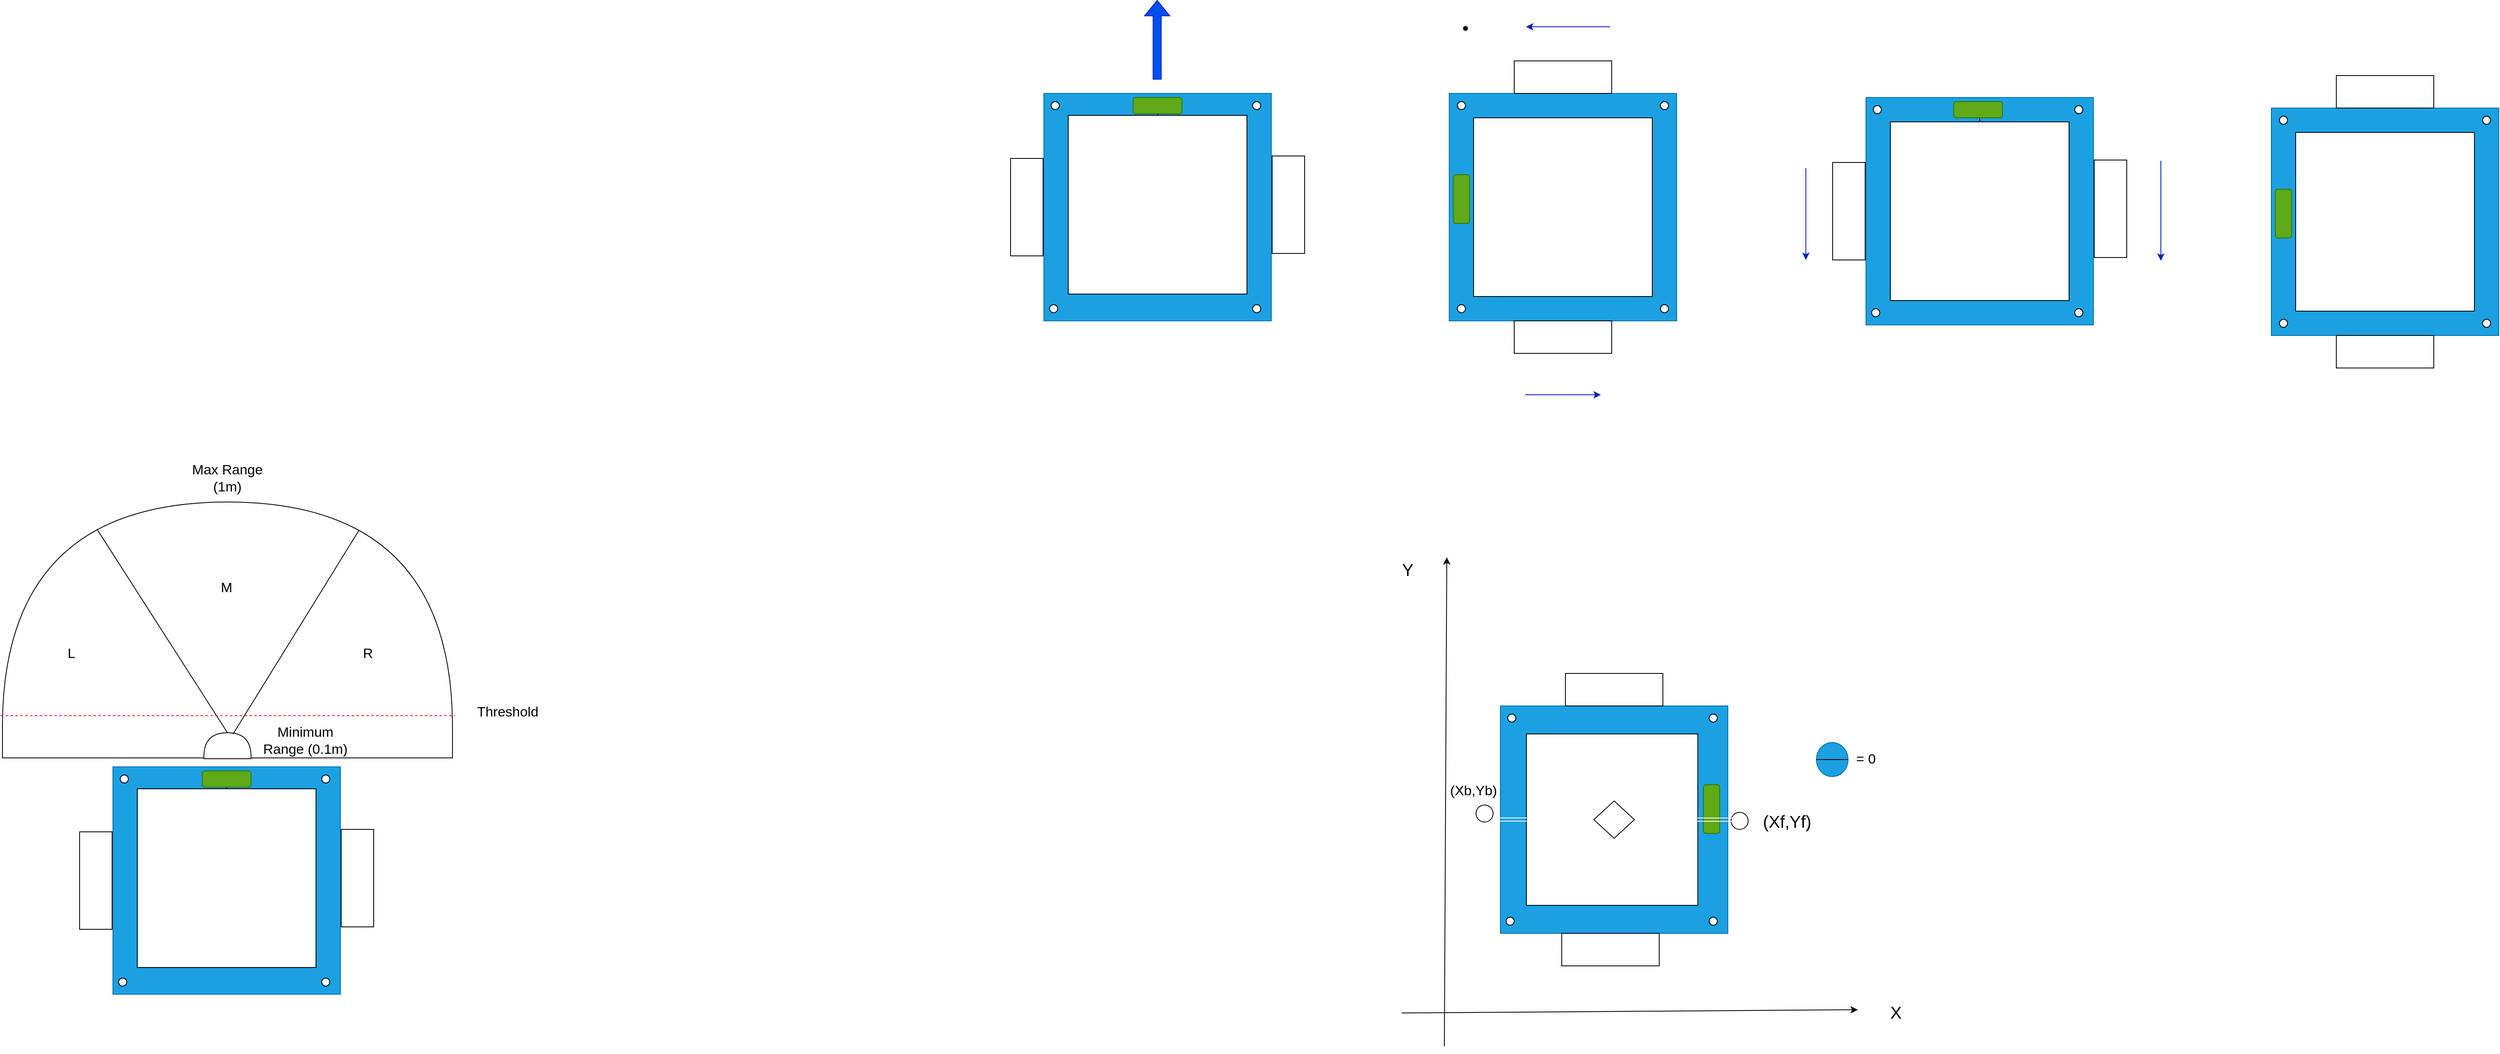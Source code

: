 <mxfile version="20.8.16" type="device"><diagram name="Page-1" id="aoXaeTnZhkitYnSJ21yo"><mxGraphModel dx="3120" dy="932" grid="0" gridSize="10" guides="1" tooltips="1" connect="1" arrows="1" fold="1" page="0" pageScale="1" pageWidth="2500" pageHeight="2000" background="#ffffff" math="0" shadow="0"><root><mxCell id="0"/><mxCell id="1" parent="0"/><mxCell id="2kJQmzUH7GZfCWFQ-1aE-1" value="" style="whiteSpace=wrap;html=1;aspect=fixed;fillColor=#1ba1e2;fontColor=#ffffff;strokeColor=#006EAF;" parent="1" vertex="1"><mxGeometry x="410" y="270" width="280" height="280" as="geometry"/></mxCell><mxCell id="2kJQmzUH7GZfCWFQ-1aE-3" value="" style="rounded=0;whiteSpace=wrap;html=1;" parent="1" vertex="1"><mxGeometry x="490" y="230" width="120" height="40" as="geometry"/></mxCell><mxCell id="2kJQmzUH7GZfCWFQ-1aE-4" value="" style="rounded=0;whiteSpace=wrap;html=1;" parent="1" vertex="1"><mxGeometry x="490" y="550" width="120" height="40" as="geometry"/></mxCell><mxCell id="2kJQmzUH7GZfCWFQ-1aE-5" value="" style="whiteSpace=wrap;html=1;aspect=fixed;" parent="1" vertex="1"><mxGeometry x="440" y="300" width="220" height="220" as="geometry"/></mxCell><mxCell id="2kJQmzUH7GZfCWFQ-1aE-7" value="" style="shape=waypoint;sketch=0;size=6;pointerEvents=1;points=[];fillColor=default;resizable=0;rotatable=0;perimeter=centerPerimeter;snapToPoint=1;" parent="1" vertex="1"><mxGeometry x="420" y="180" width="20" height="20" as="geometry"/></mxCell><mxCell id="2kJQmzUH7GZfCWFQ-1aE-9" value="" style="ellipse;whiteSpace=wrap;html=1;aspect=fixed;" parent="1" vertex="1"><mxGeometry x="420" y="280" width="10" height="10" as="geometry"/></mxCell><mxCell id="2kJQmzUH7GZfCWFQ-1aE-10" value="" style="ellipse;whiteSpace=wrap;html=1;aspect=fixed;" parent="1" vertex="1"><mxGeometry x="420" y="530" width="10" height="10" as="geometry"/></mxCell><mxCell id="2kJQmzUH7GZfCWFQ-1aE-11" value="" style="ellipse;whiteSpace=wrap;html=1;aspect=fixed;" parent="1" vertex="1"><mxGeometry x="670" y="530" width="10" height="10" as="geometry"/></mxCell><mxCell id="2kJQmzUH7GZfCWFQ-1aE-12" value="" style="ellipse;whiteSpace=wrap;html=1;aspect=fixed;" parent="1" vertex="1"><mxGeometry x="670" y="280" width="10" height="10" as="geometry"/></mxCell><mxCell id="2kJQmzUH7GZfCWFQ-1aE-13" value="" style="rounded=1;whiteSpace=wrap;html=1;rotation=90;fillColor=#60a917;fontColor=#ffffff;strokeColor=#2D7600;" parent="1" vertex="1"><mxGeometry x="395" y="390" width="60" height="20" as="geometry"/></mxCell><mxCell id="2kJQmzUH7GZfCWFQ-1aE-14" value="" style="whiteSpace=wrap;html=1;aspect=fixed;fillColor=#1ba1e2;fontColor=#ffffff;strokeColor=#006EAF;" parent="1" vertex="1"><mxGeometry x="-89" y="270" width="280" height="280" as="geometry"/></mxCell><mxCell id="2kJQmzUH7GZfCWFQ-1aE-15" value="" style="rounded=0;whiteSpace=wrap;html=1;rotation=90;" parent="1" vertex="1"><mxGeometry x="-170" y="390" width="120" height="40" as="geometry"/></mxCell><mxCell id="2kJQmzUH7GZfCWFQ-1aE-16" value="" style="rounded=0;whiteSpace=wrap;html=1;rotation=90;" parent="1" vertex="1"><mxGeometry x="152" y="387" width="120" height="40" as="geometry"/></mxCell><mxCell id="2kJQmzUH7GZfCWFQ-1aE-23" style="edgeStyle=orthogonalEdgeStyle;rounded=0;orthogonalLoop=1;jettySize=auto;html=1;" parent="1" source="2kJQmzUH7GZfCWFQ-1aE-17" target="2kJQmzUH7GZfCWFQ-1aE-22" edge="1"><mxGeometry relative="1" as="geometry"/></mxCell><mxCell id="2kJQmzUH7GZfCWFQ-1aE-17" value="" style="whiteSpace=wrap;html=1;aspect=fixed;" parent="1" vertex="1"><mxGeometry x="-59" y="297" width="220" height="220" as="geometry"/></mxCell><mxCell id="2kJQmzUH7GZfCWFQ-1aE-18" value="" style="ellipse;whiteSpace=wrap;html=1;aspect=fixed;" parent="1" vertex="1"><mxGeometry x="168" y="280" width="10" height="10" as="geometry"/></mxCell><mxCell id="2kJQmzUH7GZfCWFQ-1aE-19" value="" style="ellipse;whiteSpace=wrap;html=1;aspect=fixed;" parent="1" vertex="1"><mxGeometry x="168" y="530" width="10" height="10" as="geometry"/></mxCell><mxCell id="2kJQmzUH7GZfCWFQ-1aE-20" value="" style="ellipse;whiteSpace=wrap;html=1;aspect=fixed;" parent="1" vertex="1"><mxGeometry x="-82" y="530" width="10" height="10" as="geometry"/></mxCell><mxCell id="2kJQmzUH7GZfCWFQ-1aE-21" value="" style="ellipse;whiteSpace=wrap;html=1;aspect=fixed;" parent="1" vertex="1"><mxGeometry x="-80" y="280" width="10" height="10" as="geometry"/></mxCell><mxCell id="2kJQmzUH7GZfCWFQ-1aE-22" value="" style="rounded=1;whiteSpace=wrap;html=1;rotation=-180;fillColor=#60a917;fontColor=#ffffff;strokeColor=#2D7600;" parent="1" vertex="1"><mxGeometry x="21" y="275" width="60" height="20" as="geometry"/></mxCell><mxCell id="2kJQmzUH7GZfCWFQ-1aE-24" value="" style="whiteSpace=wrap;html=1;aspect=fixed;fillColor=#1ba1e2;fontColor=#ffffff;strokeColor=#006EAF;" parent="1" vertex="1"><mxGeometry x="923" y="275" width="280" height="280" as="geometry"/></mxCell><mxCell id="2kJQmzUH7GZfCWFQ-1aE-25" value="" style="rounded=0;whiteSpace=wrap;html=1;rotation=90;" parent="1" vertex="1"><mxGeometry x="842" y="395" width="120" height="40" as="geometry"/></mxCell><mxCell id="2kJQmzUH7GZfCWFQ-1aE-26" value="" style="rounded=0;whiteSpace=wrap;html=1;rotation=90;" parent="1" vertex="1"><mxGeometry x="1164" y="392" width="120" height="40" as="geometry"/></mxCell><mxCell id="2kJQmzUH7GZfCWFQ-1aE-27" style="edgeStyle=orthogonalEdgeStyle;rounded=0;orthogonalLoop=1;jettySize=auto;html=1;" parent="1" source="2kJQmzUH7GZfCWFQ-1aE-28" target="2kJQmzUH7GZfCWFQ-1aE-33" edge="1"><mxGeometry relative="1" as="geometry"/></mxCell><mxCell id="2kJQmzUH7GZfCWFQ-1aE-28" value="" style="whiteSpace=wrap;html=1;aspect=fixed;" parent="1" vertex="1"><mxGeometry x="953" y="305" width="220" height="220" as="geometry"/></mxCell><mxCell id="2kJQmzUH7GZfCWFQ-1aE-29" value="" style="ellipse;whiteSpace=wrap;html=1;aspect=fixed;" parent="1" vertex="1"><mxGeometry x="1180" y="285" width="10" height="10" as="geometry"/></mxCell><mxCell id="2kJQmzUH7GZfCWFQ-1aE-30" value="" style="ellipse;whiteSpace=wrap;html=1;aspect=fixed;" parent="1" vertex="1"><mxGeometry x="1180" y="535" width="10" height="10" as="geometry"/></mxCell><mxCell id="2kJQmzUH7GZfCWFQ-1aE-31" value="" style="ellipse;whiteSpace=wrap;html=1;aspect=fixed;" parent="1" vertex="1"><mxGeometry x="930" y="535" width="10" height="10" as="geometry"/></mxCell><mxCell id="2kJQmzUH7GZfCWFQ-1aE-32" value="" style="ellipse;whiteSpace=wrap;html=1;aspect=fixed;" parent="1" vertex="1"><mxGeometry x="932" y="285" width="10" height="10" as="geometry"/></mxCell><mxCell id="2kJQmzUH7GZfCWFQ-1aE-33" value="" style="rounded=1;whiteSpace=wrap;html=1;rotation=-180;fillColor=#60a917;fontColor=#ffffff;strokeColor=#2D7600;" parent="1" vertex="1"><mxGeometry x="1031" y="280" width="60" height="20" as="geometry"/></mxCell><mxCell id="2kJQmzUH7GZfCWFQ-1aE-34" value="" style="whiteSpace=wrap;html=1;aspect=fixed;fillColor=#1ba1e2;fontColor=#ffffff;strokeColor=#006EAF;" parent="1" vertex="1"><mxGeometry x="1422" y="288" width="280" height="280" as="geometry"/></mxCell><mxCell id="2kJQmzUH7GZfCWFQ-1aE-35" value="" style="rounded=0;whiteSpace=wrap;html=1;" parent="1" vertex="1"><mxGeometry x="1502" y="248" width="120" height="40" as="geometry"/></mxCell><mxCell id="2kJQmzUH7GZfCWFQ-1aE-36" value="" style="rounded=0;whiteSpace=wrap;html=1;" parent="1" vertex="1"><mxGeometry x="1502" y="568" width="120" height="40" as="geometry"/></mxCell><mxCell id="2kJQmzUH7GZfCWFQ-1aE-37" value="" style="whiteSpace=wrap;html=1;aspect=fixed;" parent="1" vertex="1"><mxGeometry x="1452" y="318" width="220" height="220" as="geometry"/></mxCell><mxCell id="2kJQmzUH7GZfCWFQ-1aE-38" value="" style="ellipse;whiteSpace=wrap;html=1;aspect=fixed;" parent="1" vertex="1"><mxGeometry x="1432" y="298" width="10" height="10" as="geometry"/></mxCell><mxCell id="2kJQmzUH7GZfCWFQ-1aE-39" value="" style="ellipse;whiteSpace=wrap;html=1;aspect=fixed;" parent="1" vertex="1"><mxGeometry x="1432" y="548" width="10" height="10" as="geometry"/></mxCell><mxCell id="2kJQmzUH7GZfCWFQ-1aE-40" value="" style="ellipse;whiteSpace=wrap;html=1;aspect=fixed;" parent="1" vertex="1"><mxGeometry x="1682" y="548" width="10" height="10" as="geometry"/></mxCell><mxCell id="2kJQmzUH7GZfCWFQ-1aE-41" value="" style="ellipse;whiteSpace=wrap;html=1;aspect=fixed;" parent="1" vertex="1"><mxGeometry x="1682" y="298" width="10" height="10" as="geometry"/></mxCell><mxCell id="2kJQmzUH7GZfCWFQ-1aE-42" value="" style="rounded=1;whiteSpace=wrap;html=1;rotation=90;fillColor=#60a917;fontColor=#ffffff;strokeColor=#2D7600;" parent="1" vertex="1"><mxGeometry x="1407" y="408" width="60" height="20" as="geometry"/></mxCell><mxCell id="2kJQmzUH7GZfCWFQ-1aE-43" value="" style="shape=flexArrow;endArrow=classic;html=1;rounded=0;fillColor=#0050ef;strokeColor=#001DBC;" parent="1" edge="1"><mxGeometry width="50" height="50" relative="1" as="geometry"><mxPoint x="50.47" y="253" as="sourcePoint"/><mxPoint x="50.47" y="155" as="targetPoint"/></mxGeometry></mxCell><mxCell id="2kJQmzUH7GZfCWFQ-1aE-46" value="" style="endArrow=classic;html=1;rounded=0;fillColor=#0050ef;strokeColor=#001DBC;" parent="1" edge="1"><mxGeometry width="50" height="50" relative="1" as="geometry"><mxPoint x="608" y="188" as="sourcePoint"/><mxPoint x="504.5" y="188" as="targetPoint"/></mxGeometry></mxCell><mxCell id="2kJQmzUH7GZfCWFQ-1aE-47" value="" style="endArrow=classic;html=1;rounded=0;fillColor=#0050ef;strokeColor=#001DBC;" parent="1" edge="1"><mxGeometry width="50" height="50" relative="1" as="geometry"><mxPoint x="503.37" y="641" as="sourcePoint"/><mxPoint x="596.62" y="641" as="targetPoint"/></mxGeometry></mxCell><mxCell id="2kJQmzUH7GZfCWFQ-1aE-48" value="" style="endArrow=classic;html=1;rounded=0;fillColor=#0050ef;strokeColor=#001DBC;" parent="1" edge="1"><mxGeometry width="50" height="50" relative="1" as="geometry"><mxPoint x="849" y="362" as="sourcePoint"/><mxPoint x="849" y="475" as="targetPoint"/></mxGeometry></mxCell><mxCell id="2kJQmzUH7GZfCWFQ-1aE-49" value="" style="endArrow=classic;html=1;rounded=0;fillColor=#0050ef;strokeColor=#001DBC;" parent="1" edge="1"><mxGeometry width="50" height="50" relative="1" as="geometry"><mxPoint x="1286" y="353" as="sourcePoint"/><mxPoint x="1286" y="476" as="targetPoint"/></mxGeometry></mxCell><mxCell id="ir6ii4BoHX41ZEZoA_9n-1" value="" style="whiteSpace=wrap;html=1;aspect=fixed;fillColor=#1ba1e2;fontColor=#ffffff;strokeColor=#006EAF;direction=south;rotation=90;" vertex="1" parent="1"><mxGeometry x="473" y="1024" width="280" height="280" as="geometry"/></mxCell><mxCell id="ir6ii4BoHX41ZEZoA_9n-2" value="" style="rounded=0;whiteSpace=wrap;html=1;rotation=-180;" vertex="1" parent="1"><mxGeometry x="548.5" y="1304" width="120" height="40" as="geometry"/></mxCell><mxCell id="ir6ii4BoHX41ZEZoA_9n-3" value="" style="rounded=0;whiteSpace=wrap;html=1;rotation=-180;" vertex="1" parent="1"><mxGeometry x="553" y="984" width="120" height="40" as="geometry"/></mxCell><mxCell id="ir6ii4BoHX41ZEZoA_9n-5" value="" style="whiteSpace=wrap;html=1;aspect=fixed;" vertex="1" parent="1"><mxGeometry x="505" y="1058.5" width="211" height="211" as="geometry"/></mxCell><mxCell id="ir6ii4BoHX41ZEZoA_9n-6" value="" style="ellipse;whiteSpace=wrap;html=1;aspect=fixed;" vertex="1" parent="1"><mxGeometry x="730" y="1034" width="10" height="10" as="geometry"/></mxCell><mxCell id="ir6ii4BoHX41ZEZoA_9n-7" value="" style="ellipse;whiteSpace=wrap;html=1;aspect=fixed;" vertex="1" parent="1"><mxGeometry x="730" y="1284" width="10" height="10" as="geometry"/></mxCell><mxCell id="ir6ii4BoHX41ZEZoA_9n-8" value="" style="ellipse;whiteSpace=wrap;html=1;aspect=fixed;" vertex="1" parent="1"><mxGeometry x="480" y="1284" width="10" height="10" as="geometry"/></mxCell><mxCell id="ir6ii4BoHX41ZEZoA_9n-9" value="" style="ellipse;whiteSpace=wrap;html=1;aspect=fixed;" vertex="1" parent="1"><mxGeometry x="482" y="1034" width="10" height="10" as="geometry"/></mxCell><mxCell id="ir6ii4BoHX41ZEZoA_9n-10" value="" style="rounded=1;whiteSpace=wrap;html=1;rotation=-90;fillColor=#60a917;fontColor=#ffffff;strokeColor=#2D7600;" vertex="1" parent="1"><mxGeometry x="703" y="1141" width="60" height="20" as="geometry"/></mxCell><mxCell id="ir6ii4BoHX41ZEZoA_9n-12" value="" style="endArrow=classic;html=1;rounded=0;strokeColor=#000000;" edge="1" parent="1"><mxGeometry width="50" height="50" relative="1" as="geometry"><mxPoint x="404" y="1443" as="sourcePoint"/><mxPoint x="407" y="841" as="targetPoint"/></mxGeometry></mxCell><mxCell id="ir6ii4BoHX41ZEZoA_9n-13" value="" style="endArrow=classic;html=1;rounded=0;strokeColor=#000000;" edge="1" parent="1"><mxGeometry width="50" height="50" relative="1" as="geometry"><mxPoint x="351.5" y="1402" as="sourcePoint"/><mxPoint x="913" y="1398" as="targetPoint"/></mxGeometry></mxCell><mxCell id="ir6ii4BoHX41ZEZoA_9n-14" value="&lt;font style=&quot;font-size: 21px;&quot; color=&quot;#000000&quot;&gt;X&lt;/font&gt;" style="text;html=1;strokeColor=none;fillColor=none;align=center;verticalAlign=middle;whiteSpace=wrap;rounded=0;" vertex="1" parent="1"><mxGeometry x="930" y="1386" width="60" height="30" as="geometry"/></mxCell><mxCell id="ir6ii4BoHX41ZEZoA_9n-15" value="" style="ellipse;whiteSpace=wrap;html=1;aspect=fixed;fontColor=#000000;" vertex="1" parent="1"><mxGeometry x="757" y="1155" width="21" height="21" as="geometry"/></mxCell><mxCell id="ir6ii4BoHX41ZEZoA_9n-19" style="edgeStyle=orthogonalEdgeStyle;shape=link;rounded=0;orthogonalLoop=1;jettySize=auto;html=1;exitX=1;exitY=1;exitDx=0;exitDy=0;entryX=0;entryY=0.5;entryDx=0;entryDy=0;strokeColor=#FFFFFF;fontColor=#000000;" edge="1" parent="1" source="ir6ii4BoHX41ZEZoA_9n-16" target="ir6ii4BoHX41ZEZoA_9n-17"><mxGeometry relative="1" as="geometry"/></mxCell><mxCell id="ir6ii4BoHX41ZEZoA_9n-16" value="" style="ellipse;whiteSpace=wrap;html=1;aspect=fixed;fontColor=#000000;" vertex="1" parent="1"><mxGeometry x="443" y="1146" width="21" height="21" as="geometry"/></mxCell><mxCell id="ir6ii4BoHX41ZEZoA_9n-17" value="" style="rhombus;whiteSpace=wrap;html=1;fontColor=#000000;fillColor=#FFFFFF;" vertex="1" parent="1"><mxGeometry x="588" y="1141" width="50" height="46" as="geometry"/></mxCell><mxCell id="ir6ii4BoHX41ZEZoA_9n-18" value="" style="endArrow=none;html=1;rounded=0;strokeColor=#FFFFFF;fontColor=#000000;shape=link;exitX=1;exitY=0.5;exitDx=0;exitDy=0;" edge="1" parent="1" source="ir6ii4BoHX41ZEZoA_9n-17"><mxGeometry width="50" height="50" relative="1" as="geometry"><mxPoint x="686" y="1148" as="sourcePoint"/><mxPoint x="761" y="1164" as="targetPoint"/></mxGeometry></mxCell><mxCell id="ir6ii4BoHX41ZEZoA_9n-21" value="&lt;font style=&quot;font-size: 21px;&quot; color=&quot;#000000&quot;&gt;Y&lt;/font&gt;" style="text;html=1;strokeColor=none;fillColor=none;align=center;verticalAlign=middle;whiteSpace=wrap;rounded=0;" vertex="1" parent="1"><mxGeometry x="329" y="841" width="60" height="30" as="geometry"/></mxCell><mxCell id="ir6ii4BoHX41ZEZoA_9n-22" value="&lt;font style=&quot;font-size: 21px;&quot; color=&quot;#000000&quot;&gt;(Xf,Yf)&lt;/font&gt;" style="text;html=1;strokeColor=none;fillColor=none;align=center;verticalAlign=middle;whiteSpace=wrap;rounded=0;" vertex="1" parent="1"><mxGeometry x="796" y="1150.5" width="60" height="30" as="geometry"/></mxCell><mxCell id="ir6ii4BoHX41ZEZoA_9n-23" value="&lt;font style=&quot;font-size: 17px;&quot; color=&quot;#000000&quot;&gt;(Xb,Yb)&lt;/font&gt;" style="text;html=1;strokeColor=none;fillColor=none;align=center;verticalAlign=middle;whiteSpace=wrap;rounded=0;" vertex="1" parent="1"><mxGeometry x="410" y="1114" width="60" height="30" as="geometry"/></mxCell><mxCell id="ir6ii4BoHX41ZEZoA_9n-24" value="&lt;font color=&quot;#ffffff&quot; style=&quot;font-size: 17px;&quot;&gt;Center heading&lt;/font&gt;" style="text;html=1;strokeColor=none;fillColor=none;align=center;verticalAlign=middle;whiteSpace=wrap;rounded=0;" vertex="1" parent="1"><mxGeometry x="583" y="1099" width="60" height="30" as="geometry"/></mxCell><mxCell id="ir6ii4BoHX41ZEZoA_9n-31" value="" style="ellipse;whiteSpace=wrap;html=1;labelBackgroundColor=#FFFFFF;strokeColor=#006EAF;fontSize=17;fontColor=#ffffff;fillColor=#1ba1e2;" vertex="1" parent="1"><mxGeometry x="862" y="1069" width="39" height="42" as="geometry"/></mxCell><mxCell id="ir6ii4BoHX41ZEZoA_9n-32" value="" style="endArrow=none;html=1;rounded=0;strokeColor=#000000;fontSize=17;fontColor=#FFFFFF;exitX=0;exitY=0.5;exitDx=0;exitDy=0;entryX=1;entryY=0.5;entryDx=0;entryDy=0;" edge="1" parent="1" source="ir6ii4BoHX41ZEZoA_9n-31" target="ir6ii4BoHX41ZEZoA_9n-31"><mxGeometry width="50" height="50" relative="1" as="geometry"><mxPoint x="923" y="1150.5" as="sourcePoint"/><mxPoint x="973" y="1100.5" as="targetPoint"/></mxGeometry></mxCell><mxCell id="ir6ii4BoHX41ZEZoA_9n-33" value="&lt;font color=&quot;#000000&quot;&gt;= 0&lt;/font&gt;" style="text;html=1;strokeColor=none;fillColor=none;align=center;verticalAlign=middle;whiteSpace=wrap;rounded=0;fontSize=17;fontColor=#FFFFFF;" vertex="1" parent="1"><mxGeometry x="893" y="1075" width="60" height="30" as="geometry"/></mxCell><mxCell id="ir6ii4BoHX41ZEZoA_9n-36" value="" style="whiteSpace=wrap;html=1;aspect=fixed;fillColor=#1ba1e2;fontColor=#ffffff;strokeColor=#006EAF;" vertex="1" parent="1"><mxGeometry x="-1235" y="1099" width="280" height="280" as="geometry"/></mxCell><mxCell id="ir6ii4BoHX41ZEZoA_9n-37" value="" style="rounded=0;whiteSpace=wrap;html=1;rotation=90;" vertex="1" parent="1"><mxGeometry x="-1316" y="1219" width="120" height="40" as="geometry"/></mxCell><mxCell id="ir6ii4BoHX41ZEZoA_9n-38" value="" style="rounded=0;whiteSpace=wrap;html=1;rotation=90;" vertex="1" parent="1"><mxGeometry x="-994" y="1216" width="120" height="40" as="geometry"/></mxCell><mxCell id="ir6ii4BoHX41ZEZoA_9n-39" style="edgeStyle=orthogonalEdgeStyle;rounded=0;orthogonalLoop=1;jettySize=auto;html=1;" edge="1" parent="1" source="ir6ii4BoHX41ZEZoA_9n-40" target="ir6ii4BoHX41ZEZoA_9n-45"><mxGeometry relative="1" as="geometry"/></mxCell><mxCell id="ir6ii4BoHX41ZEZoA_9n-40" value="" style="whiteSpace=wrap;html=1;aspect=fixed;" vertex="1" parent="1"><mxGeometry x="-1205" y="1126" width="220" height="220" as="geometry"/></mxCell><mxCell id="ir6ii4BoHX41ZEZoA_9n-41" value="" style="ellipse;whiteSpace=wrap;html=1;aspect=fixed;" vertex="1" parent="1"><mxGeometry x="-978" y="1109" width="10" height="10" as="geometry"/></mxCell><mxCell id="ir6ii4BoHX41ZEZoA_9n-42" value="" style="ellipse;whiteSpace=wrap;html=1;aspect=fixed;" vertex="1" parent="1"><mxGeometry x="-978" y="1359" width="10" height="10" as="geometry"/></mxCell><mxCell id="ir6ii4BoHX41ZEZoA_9n-43" value="" style="ellipse;whiteSpace=wrap;html=1;aspect=fixed;" vertex="1" parent="1"><mxGeometry x="-1228" y="1359" width="10" height="10" as="geometry"/></mxCell><mxCell id="ir6ii4BoHX41ZEZoA_9n-44" value="" style="ellipse;whiteSpace=wrap;html=1;aspect=fixed;" vertex="1" parent="1"><mxGeometry x="-1226" y="1109" width="10" height="10" as="geometry"/></mxCell><mxCell id="ir6ii4BoHX41ZEZoA_9n-45" value="" style="rounded=1;whiteSpace=wrap;html=1;rotation=-180;fillColor=#60a917;fontColor=#ffffff;strokeColor=#2D7600;" vertex="1" parent="1"><mxGeometry x="-1125" y="1104" width="60" height="20" as="geometry"/></mxCell><mxCell id="ir6ii4BoHX41ZEZoA_9n-47" value="" style="endArrow=none;html=1;rounded=0;strokeColor=#000000;fontSize=17;fontColor=#000000;" edge="1" parent="1"><mxGeometry width="50" height="50" relative="1" as="geometry"><mxPoint x="-1293.5" y="1069" as="sourcePoint"/><mxPoint x="-896.5" y="1069" as="targetPoint"/></mxGeometry></mxCell><mxCell id="ir6ii4BoHX41ZEZoA_9n-51" value="" style="shape=delay;whiteSpace=wrap;html=1;labelBackgroundColor=#FFFFFF;strokeColor=#000000;fontSize=17;fontColor=#000000;fillColor=#ffffff;rotation=-90;" vertex="1" parent="1"><mxGeometry x="-1251.5" y="653.5" width="315" height="554" as="geometry"/></mxCell><mxCell id="ir6ii4BoHX41ZEZoA_9n-52" value="" style="shape=delay;whiteSpace=wrap;html=1;labelBackgroundColor=#FFFFFF;strokeColor=#000000;fontSize=17;fontColor=#000000;fillColor=#ffffff;rotation=-90;" vertex="1" parent="1"><mxGeometry x="-1110" y="1044" width="32" height="58" as="geometry"/></mxCell><mxCell id="ir6ii4BoHX41ZEZoA_9n-54" value="Minimum Range (0.1m)" style="text;html=1;strokeColor=none;fillColor=none;align=center;verticalAlign=middle;whiteSpace=wrap;rounded=0;fontSize=17;fontColor=#000000;" vertex="1" parent="1"><mxGeometry x="-1056" y="1052" width="116" height="30" as="geometry"/></mxCell><mxCell id="ir6ii4BoHX41ZEZoA_9n-55" value="Max Range (1m)" style="text;html=1;strokeColor=none;fillColor=none;align=center;verticalAlign=middle;whiteSpace=wrap;rounded=0;fontSize=17;fontColor=#000000;" vertex="1" parent="1"><mxGeometry x="-1152" y="729" width="116" height="30" as="geometry"/></mxCell><mxCell id="ir6ii4BoHX41ZEZoA_9n-62" value="" style="endArrow=none;html=1;rounded=0;strokeColor=#000000;fontSize=17;fontColor=#000000;entryX=0.889;entryY=0.792;entryDx=0;entryDy=0;entryPerimeter=0;" edge="1" parent="1" target="ir6ii4BoHX41ZEZoA_9n-51"><mxGeometry width="50" height="50" relative="1" as="geometry"><mxPoint x="-1087" y="1058.5" as="sourcePoint"/><mxPoint x="-835" y="811.5" as="targetPoint"/></mxGeometry></mxCell><mxCell id="ir6ii4BoHX41ZEZoA_9n-63" value="" style="endArrow=none;html=1;rounded=0;strokeColor=#000000;fontSize=17;fontColor=#000000;entryX=0.894;entryY=0.21;entryDx=0;entryDy=0;entryPerimeter=0;exitX=1;exitY=0.5;exitDx=0;exitDy=0;" edge="1" parent="1" source="ir6ii4BoHX41ZEZoA_9n-52" target="ir6ii4BoHX41ZEZoA_9n-51"><mxGeometry width="50" height="50" relative="1" as="geometry"><mxPoint x="-1500" y="955.75" as="sourcePoint"/><mxPoint x="-1290.94" y="749.0" as="targetPoint"/></mxGeometry></mxCell><mxCell id="ir6ii4BoHX41ZEZoA_9n-64" value="L" style="text;html=1;strokeColor=none;fillColor=none;align=center;verticalAlign=middle;whiteSpace=wrap;rounded=0;fontSize=17;fontColor=#000000;" vertex="1" parent="1"><mxGeometry x="-1316" y="945" width="60" height="30" as="geometry"/></mxCell><mxCell id="ir6ii4BoHX41ZEZoA_9n-65" value="M" style="text;html=1;strokeColor=none;fillColor=none;align=center;verticalAlign=middle;whiteSpace=wrap;rounded=0;fontSize=17;fontColor=#000000;" vertex="1" parent="1"><mxGeometry x="-1125" y="864" width="60" height="30" as="geometry"/></mxCell><mxCell id="ir6ii4BoHX41ZEZoA_9n-66" value="R" style="text;html=1;strokeColor=none;fillColor=none;align=center;verticalAlign=middle;whiteSpace=wrap;rounded=0;fontSize=17;fontColor=#000000;" vertex="1" parent="1"><mxGeometry x="-951" y="945" width="60" height="30" as="geometry"/></mxCell><mxCell id="ir6ii4BoHX41ZEZoA_9n-68" value="" style="endArrow=none;dashed=1;html=1;rounded=0;strokeColor=#FF0000;fontSize=17;fontColor=#000000;" edge="1" parent="1"><mxGeometry width="50" height="50" relative="1" as="geometry"><mxPoint x="-1373" y="1036" as="sourcePoint"/><mxPoint x="-814" y="1036" as="targetPoint"/></mxGeometry></mxCell><mxCell id="ir6ii4BoHX41ZEZoA_9n-69" value="Threshold" style="text;html=1;strokeColor=none;fillColor=none;align=center;verticalAlign=middle;whiteSpace=wrap;rounded=0;fontSize=17;fontColor=#000000;" vertex="1" parent="1"><mxGeometry x="-807" y="1017" width="116" height="30" as="geometry"/></mxCell></root></mxGraphModel></diagram></mxfile>
